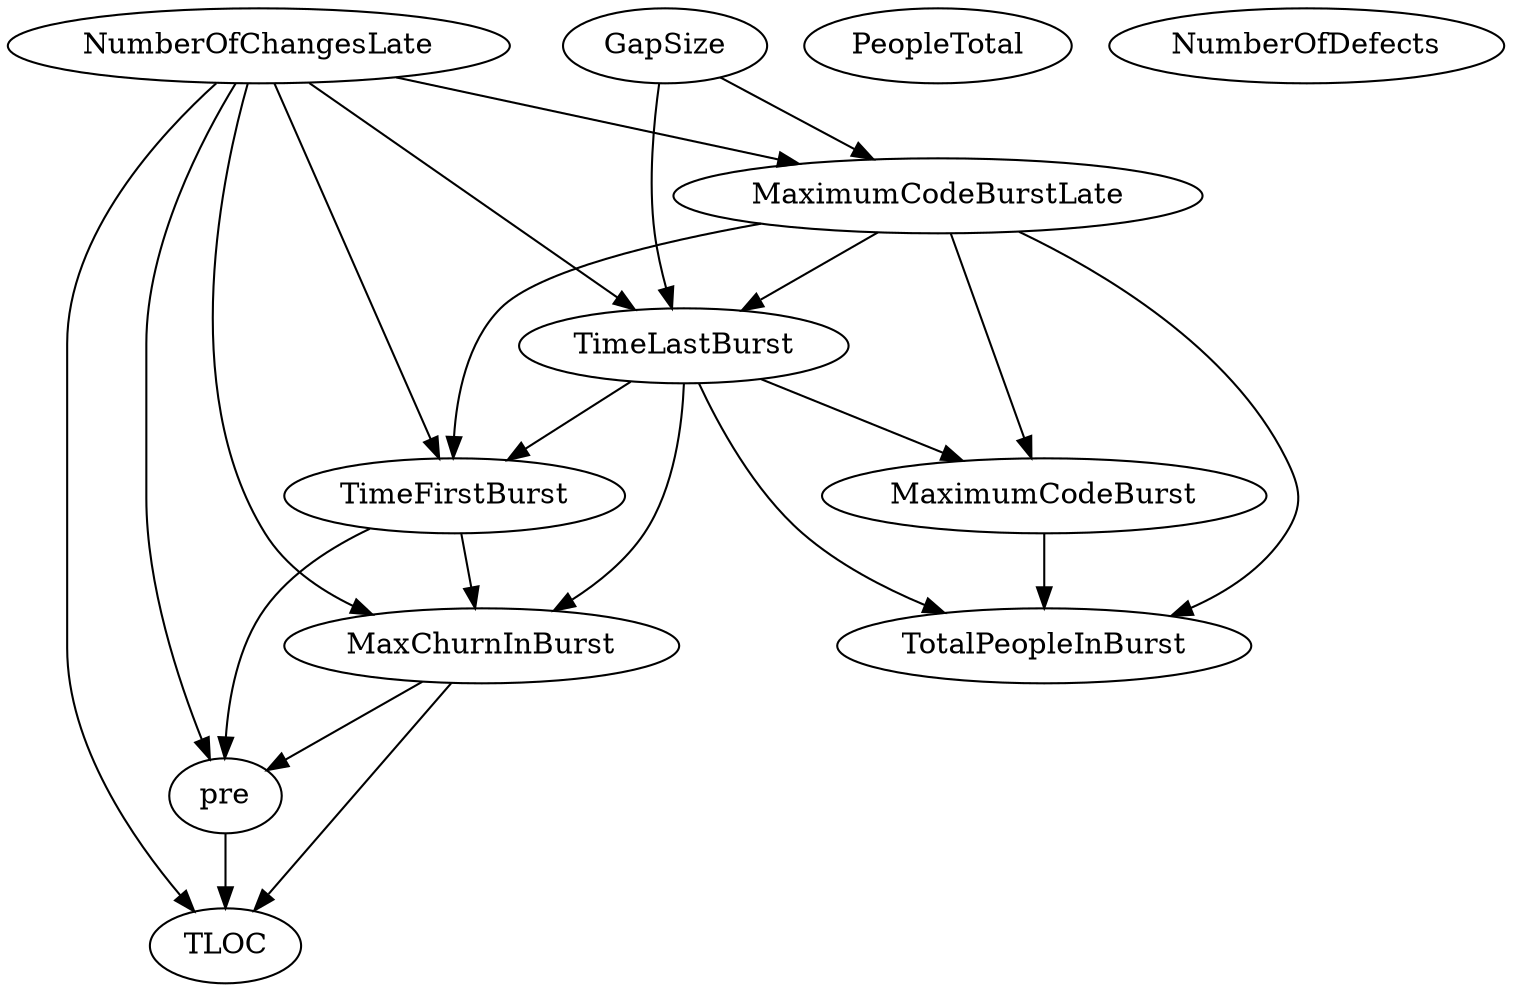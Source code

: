 digraph {
   NumberOfChangesLate;
   PeopleTotal;
   NumberOfDefects;
   GapSize;
   MaximumCodeBurstLate;
   TimeLastBurst;
   TimeFirstBurst;
   MaxChurnInBurst;
   pre;
   TLOC;
   MaximumCodeBurst;
   TotalPeopleInBurst;
   NumberOfChangesLate -> MaximumCodeBurstLate;
   NumberOfChangesLate -> TimeLastBurst;
   NumberOfChangesLate -> TimeFirstBurst;
   NumberOfChangesLate -> MaxChurnInBurst;
   NumberOfChangesLate -> pre;
   NumberOfChangesLate -> TLOC;
   GapSize -> MaximumCodeBurstLate;
   GapSize -> TimeLastBurst;
   MaximumCodeBurstLate -> TimeLastBurst;
   MaximumCodeBurstLate -> TimeFirstBurst;
   MaximumCodeBurstLate -> MaximumCodeBurst;
   MaximumCodeBurstLate -> TotalPeopleInBurst;
   TimeLastBurst -> TimeFirstBurst;
   TimeLastBurst -> MaxChurnInBurst;
   TimeLastBurst -> MaximumCodeBurst;
   TimeLastBurst -> TotalPeopleInBurst;
   TimeFirstBurst -> MaxChurnInBurst;
   TimeFirstBurst -> pre;
   MaxChurnInBurst -> pre;
   MaxChurnInBurst -> TLOC;
   pre -> TLOC;
   MaximumCodeBurst -> TotalPeopleInBurst;
}
